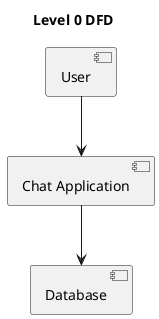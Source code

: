 @startuml
title Level 0 DFD

[User] --> [Chat Application]
[Chat Application] --> [Database]

@enduml